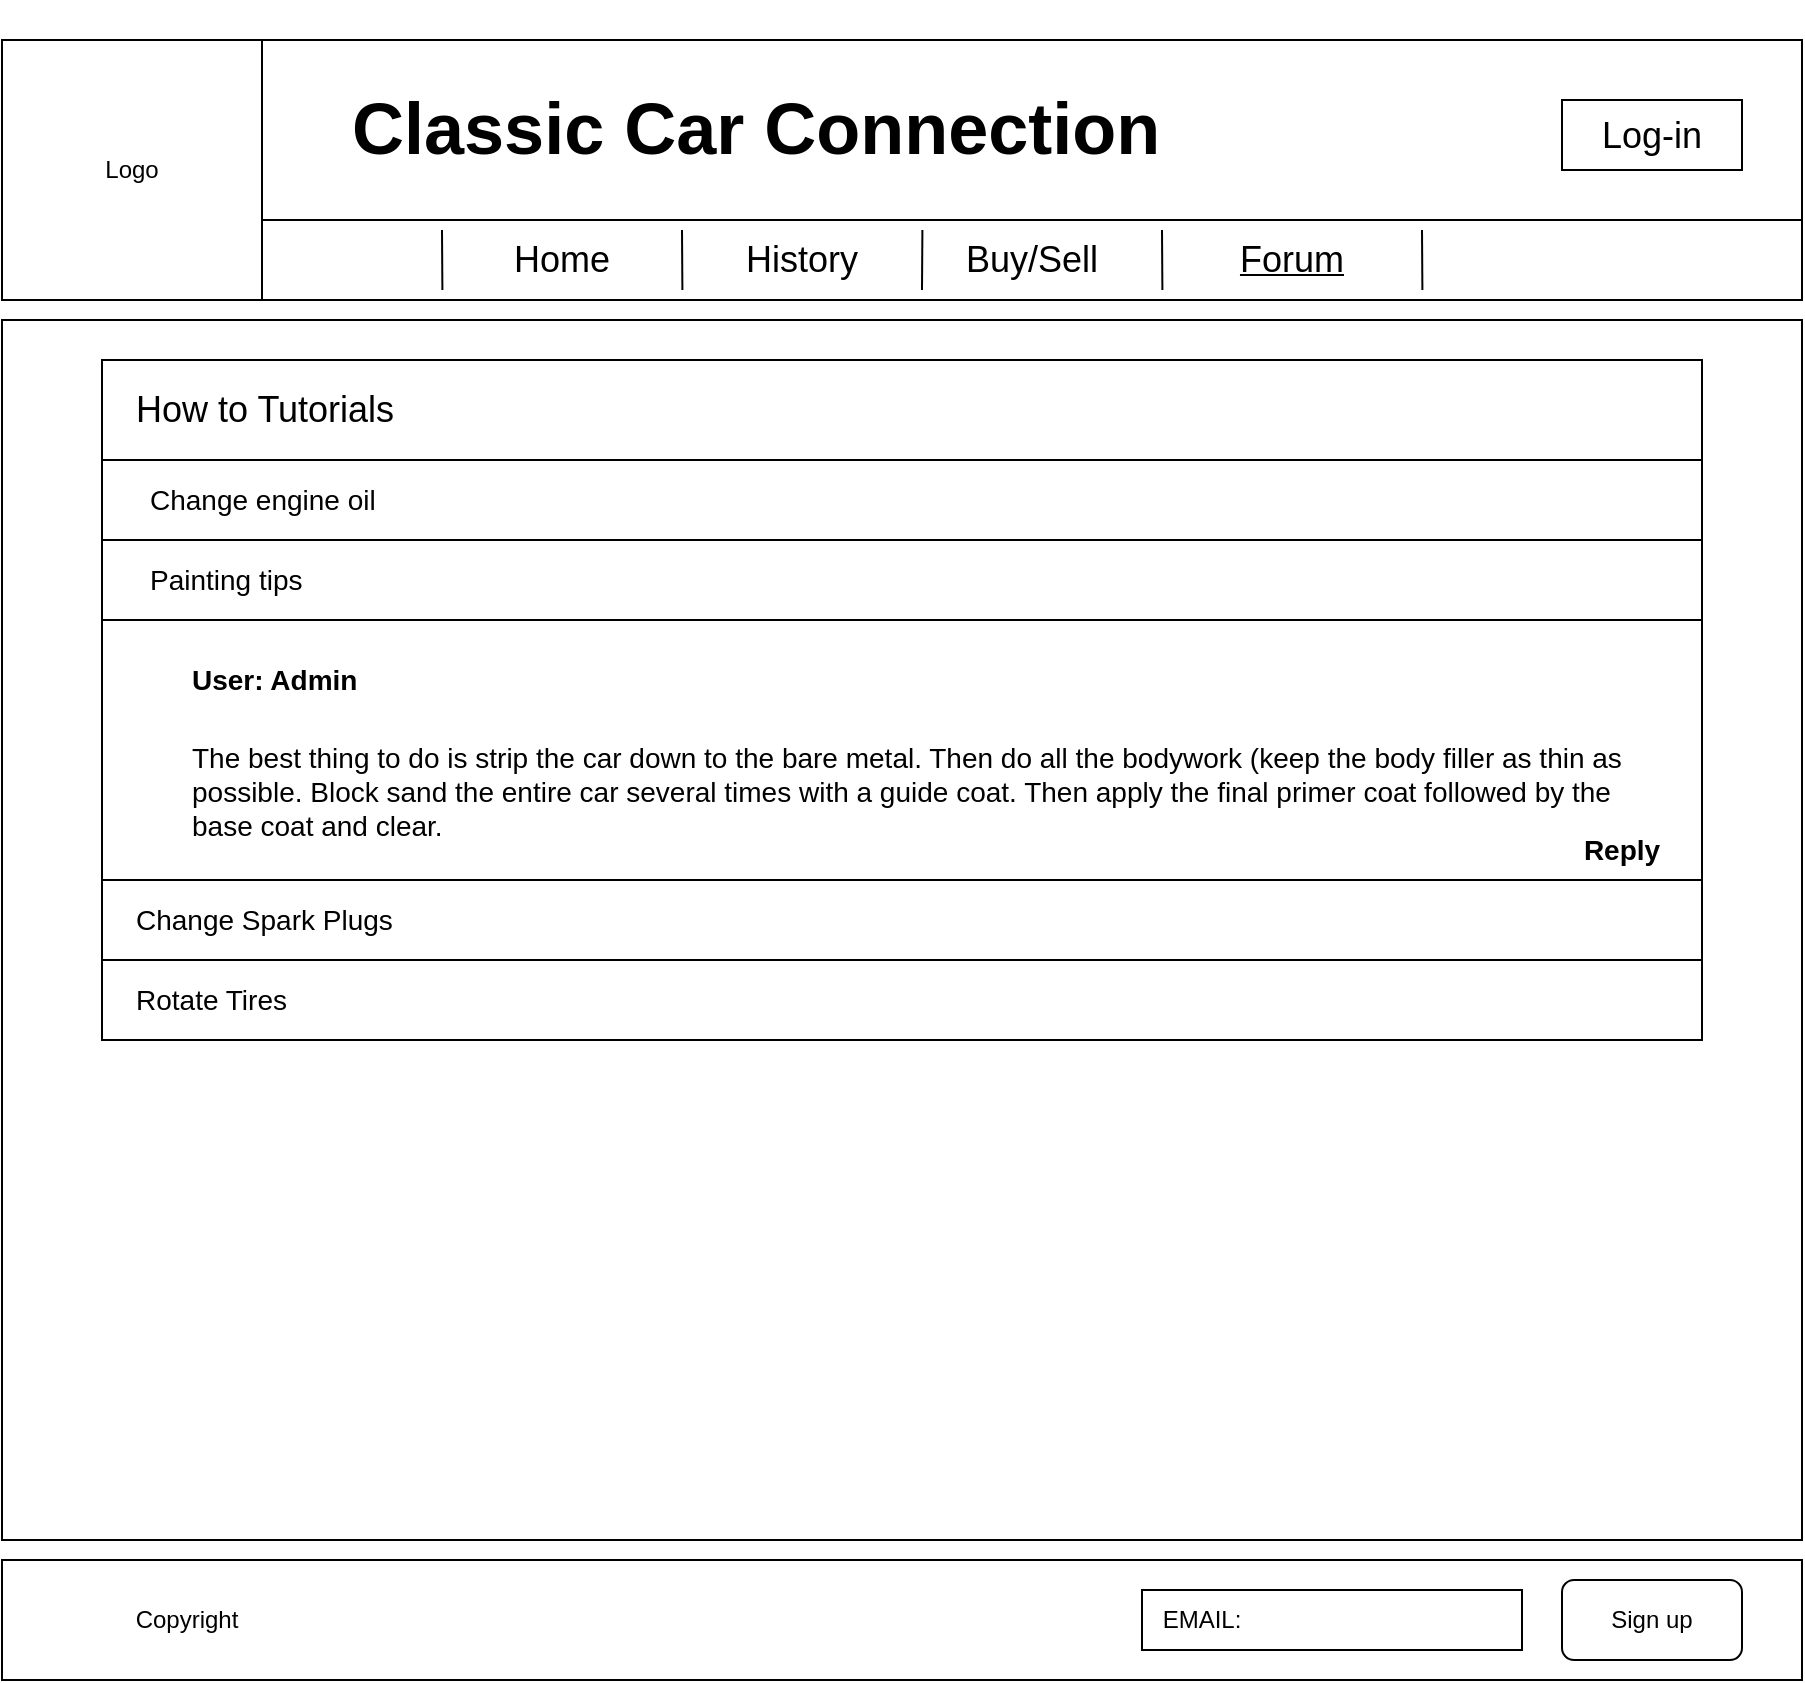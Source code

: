 <mxfile version="15.7.3" type="device"><diagram name="Page-1" id="2cc2dc42-3aac-f2a9-1cec-7a8b7cbee084"><mxGraphModel dx="1038" dy="1339" grid="1" gridSize="10" guides="1" tooltips="1" connect="1" arrows="1" fold="1" page="1" pageScale="1" pageWidth="1100" pageHeight="850" background="none" math="0" shadow="0"><root><mxCell id="0"/><mxCell id="1" parent="0"/><mxCell id="WqVAV-14SNkskrREujGX-28" value="" style="rounded=0;whiteSpace=wrap;html=1;fontSize=18;" parent="1" vertex="1"><mxGeometry x="10" y="-690" width="900" height="610" as="geometry"/></mxCell><mxCell id="WqVAV-14SNkskrREujGX-1" value="" style="rounded=0;whiteSpace=wrap;html=1;" parent="1" vertex="1"><mxGeometry x="10" y="-740" width="900" height="40" as="geometry"/></mxCell><mxCell id="WqVAV-14SNkskrREujGX-2" value="" style="rounded=0;whiteSpace=wrap;html=1;" parent="1" vertex="1"><mxGeometry x="10" y="-830" width="900" height="90" as="geometry"/></mxCell><mxCell id="WqVAV-14SNkskrREujGX-3" value="" style="whiteSpace=wrap;html=1;aspect=fixed;" parent="1" vertex="1"><mxGeometry x="10" y="-830" width="130" height="130" as="geometry"/></mxCell><mxCell id="WqVAV-14SNkskrREujGX-5" value="Logo" style="text;html=1;strokeColor=none;fillColor=none;align=center;verticalAlign=middle;whiteSpace=wrap;rounded=0;" parent="1" vertex="1"><mxGeometry x="45" y="-780" width="60" height="30" as="geometry"/></mxCell><mxCell id="WqVAV-14SNkskrREujGX-17" value="History" style="text;html=1;strokeColor=none;fillColor=none;align=center;verticalAlign=middle;whiteSpace=wrap;rounded=0;fontSize=18;" parent="1" vertex="1"><mxGeometry x="360" y="-735" width="100" height="30" as="geometry"/></mxCell><mxCell id="WqVAV-14SNkskrREujGX-18" value="Buy/Sell" style="text;html=1;strokeColor=none;fillColor=none;align=center;verticalAlign=middle;whiteSpace=wrap;rounded=0;fontSize=18;" parent="1" vertex="1"><mxGeometry x="470" y="-735" width="110" height="30" as="geometry"/></mxCell><mxCell id="WqVAV-14SNkskrREujGX-19" value="Home" style="text;html=1;strokeColor=none;fillColor=none;align=center;verticalAlign=middle;whiteSpace=wrap;rounded=0;fontSize=18;" parent="1" vertex="1"><mxGeometry x="240" y="-735" width="100" height="30" as="geometry"/></mxCell><mxCell id="WqVAV-14SNkskrREujGX-22" value="" style="endArrow=none;html=1;rounded=0;fontSize=18;exitX=0.378;exitY=0.875;exitDx=0;exitDy=0;exitPerimeter=0;" parent="1" source="WqVAV-14SNkskrREujGX-1" edge="1"><mxGeometry width="50" height="50" relative="1" as="geometry"><mxPoint x="300" y="-685" as="sourcePoint"/><mxPoint x="350" y="-735" as="targetPoint"/><Array as="points"/></mxGeometry></mxCell><mxCell id="WqVAV-14SNkskrREujGX-23" value="" style="endArrow=none;html=1;rounded=0;fontSize=18;exitX=0.378;exitY=0.875;exitDx=0;exitDy=0;exitPerimeter=0;entryX=0;entryY=1;entryDx=0;entryDy=0;" parent="1" target="WqVAV-14SNkskrREujGX-18" edge="1"><mxGeometry width="50" height="50" relative="1" as="geometry"><mxPoint x="470.2" y="-735" as="sourcePoint"/><mxPoint x="470" y="-710" as="targetPoint"/><Array as="points"/></mxGeometry></mxCell><mxCell id="WqVAV-14SNkskrREujGX-24" value="" style="endArrow=none;html=1;rounded=0;fontSize=18;exitX=0.378;exitY=0.875;exitDx=0;exitDy=0;exitPerimeter=0;" parent="1" edge="1"><mxGeometry width="50" height="50" relative="1" as="geometry"><mxPoint x="230.2" y="-705" as="sourcePoint"/><mxPoint x="230" y="-735" as="targetPoint"/><Array as="points"/></mxGeometry></mxCell><mxCell id="WqVAV-14SNkskrREujGX-25" value="" style="endArrow=none;html=1;rounded=0;fontSize=18;exitX=0.378;exitY=0.875;exitDx=0;exitDy=0;exitPerimeter=0;" parent="1" edge="1"><mxGeometry width="50" height="50" relative="1" as="geometry"><mxPoint x="590.2" y="-705" as="sourcePoint"/><mxPoint x="590" y="-735" as="targetPoint"/><Array as="points"/></mxGeometry></mxCell><mxCell id="WqVAV-14SNkskrREujGX-32" value="&lt;h1&gt;&lt;font style=&quot;font-size: 36px&quot;&gt;Classic Car Connection&lt;/font&gt;&lt;/h1&gt;" style="text;html=1;strokeColor=none;fillColor=none;spacing=5;spacingTop=-20;whiteSpace=wrap;overflow=hidden;rounded=0;fontSize=24;" parent="1" vertex="1"><mxGeometry x="180" y="-840" width="600" height="80" as="geometry"/></mxCell><mxCell id="WqVAV-14SNkskrREujGX-36" value="" style="rounded=0;whiteSpace=wrap;html=1;fontSize=18;" parent="1" vertex="1"><mxGeometry x="10" y="-70" width="900" height="60" as="geometry"/></mxCell><mxCell id="c9CSNo5MI59wLK1kXZgf-6" value="&lt;u&gt;Forum&lt;/u&gt;" style="text;html=1;strokeColor=none;fillColor=none;align=center;verticalAlign=middle;whiteSpace=wrap;rounded=0;fontSize=18;" parent="1" vertex="1"><mxGeometry x="600" y="-735" width="110" height="30" as="geometry"/></mxCell><mxCell id="c9CSNo5MI59wLK1kXZgf-7" value="" style="endArrow=none;html=1;rounded=0;fontSize=18;exitX=0.378;exitY=0.875;exitDx=0;exitDy=0;exitPerimeter=0;" parent="1" edge="1"><mxGeometry width="50" height="50" relative="1" as="geometry"><mxPoint x="720.2" y="-705" as="sourcePoint"/><mxPoint x="720" y="-735" as="targetPoint"/><Array as="points"/></mxGeometry></mxCell><mxCell id="c9CSNo5MI59wLK1kXZgf-45" value="" style="rounded=0;whiteSpace=wrap;html=1;fontSize=18;" parent="1" vertex="1"><mxGeometry x="790" y="-800" width="90" height="35" as="geometry"/></mxCell><mxCell id="c9CSNo5MI59wLK1kXZgf-39" value="Log-in" style="text;html=1;strokeColor=none;fillColor=none;align=center;verticalAlign=middle;whiteSpace=wrap;rounded=0;fontSize=18;" parent="1" vertex="1"><mxGeometry x="790" y="-797.5" width="90" height="30" as="geometry"/></mxCell><mxCell id="a_HMki62IAwMK6l8Lb-S-2" value="Copyright" style="text;html=1;strokeColor=none;fillColor=none;align=center;verticalAlign=middle;whiteSpace=wrap;rounded=0;" parent="1" vertex="1"><mxGeometry x="35" y="-55" width="135" height="30" as="geometry"/></mxCell><mxCell id="a_HMki62IAwMK6l8Lb-S-3" value="" style="rounded=0;whiteSpace=wrap;html=1;" parent="1" vertex="1"><mxGeometry x="580" y="-55" width="190" height="30" as="geometry"/></mxCell><mxCell id="a_HMki62IAwMK6l8Lb-S-4" value="EMAIL:" style="text;html=1;strokeColor=none;fillColor=none;align=center;verticalAlign=middle;whiteSpace=wrap;rounded=0;" parent="1" vertex="1"><mxGeometry x="580" y="-55" width="60" height="30" as="geometry"/></mxCell><mxCell id="a_HMki62IAwMK6l8Lb-S-5" value="" style="rounded=1;whiteSpace=wrap;html=1;" parent="1" vertex="1"><mxGeometry x="790" y="-60" width="90" height="40" as="geometry"/></mxCell><mxCell id="a_HMki62IAwMK6l8Lb-S-6" value="Sign up" style="text;html=1;strokeColor=none;fillColor=none;align=center;verticalAlign=middle;whiteSpace=wrap;rounded=0;" parent="1" vertex="1"><mxGeometry x="805" y="-55" width="60" height="30" as="geometry"/></mxCell><mxCell id="fPSBwreMxw4EQ-ztazpq-3" value="" style="rounded=0;whiteSpace=wrap;html=1;" vertex="1" parent="1"><mxGeometry x="60" y="-670" width="800" height="50" as="geometry"/></mxCell><mxCell id="fPSBwreMxw4EQ-ztazpq-12" value="" style="rounded=0;whiteSpace=wrap;html=1;align=left;" vertex="1" parent="1"><mxGeometry x="60" y="-540" width="800" height="130" as="geometry"/></mxCell><mxCell id="fPSBwreMxw4EQ-ztazpq-15" value="" style="rounded=0;whiteSpace=wrap;html=1;align=left;" vertex="1" parent="1"><mxGeometry x="60" y="-620" width="800" height="40" as="geometry"/></mxCell><mxCell id="fPSBwreMxw4EQ-ztazpq-16" value="&lt;span style=&quot;font-size: 18px&quot;&gt;How to Tutorials&lt;/span&gt;" style="text;html=1;strokeColor=none;fillColor=none;align=left;verticalAlign=middle;whiteSpace=wrap;rounded=0;" vertex="1" parent="1"><mxGeometry x="75" y="-660" width="780" height="30" as="geometry"/></mxCell><mxCell id="fPSBwreMxw4EQ-ztazpq-17" value="&lt;span style=&quot;font-size: 14px&quot;&gt;Change engine oil&lt;/span&gt;" style="text;html=1;strokeColor=none;fillColor=none;align=left;verticalAlign=middle;whiteSpace=wrap;rounded=0;" vertex="1" parent="1"><mxGeometry x="81.75" y="-615" width="756.5" height="30" as="geometry"/></mxCell><mxCell id="fPSBwreMxw4EQ-ztazpq-18" value="" style="rounded=0;whiteSpace=wrap;html=1;align=left;" vertex="1" parent="1"><mxGeometry x="60" y="-580" width="800" height="40" as="geometry"/></mxCell><mxCell id="fPSBwreMxw4EQ-ztazpq-19" value="&lt;span style=&quot;font-size: 14px&quot;&gt;Painting tips&lt;/span&gt;" style="text;html=1;strokeColor=none;fillColor=none;align=left;verticalAlign=middle;whiteSpace=wrap;rounded=0;" vertex="1" parent="1"><mxGeometry x="81.75" y="-575" width="756.5" height="30" as="geometry"/></mxCell><mxCell id="fPSBwreMxw4EQ-ztazpq-20" value="&lt;h1&gt;&lt;font style=&quot;font-size: 14px&quot;&gt;User: Admin&lt;/font&gt;&lt;/h1&gt;&lt;p&gt;The best thing to do is strip the car down to the bare metal. Then do all the bodywork (keep the body filler as thin as possible. Block sand the entire car several times with a guide coat. Then apply the final primer coat followed by the base coat and clear.&amp;nbsp;&lt;/p&gt;" style="text;html=1;strokeColor=none;fillColor=none;spacing=5;spacingTop=-20;whiteSpace=wrap;overflow=hidden;rounded=0;fontSize=14;align=left;" vertex="1" parent="1"><mxGeometry x="100" y="-540" width="730" height="110" as="geometry"/></mxCell><mxCell id="fPSBwreMxw4EQ-ztazpq-21" value="&lt;b&gt;Reply&lt;/b&gt;" style="text;html=1;strokeColor=none;fillColor=none;align=center;verticalAlign=middle;whiteSpace=wrap;rounded=0;fontSize=14;" vertex="1" parent="1"><mxGeometry x="790" y="-440" width="60" height="30" as="geometry"/></mxCell><mxCell id="fPSBwreMxw4EQ-ztazpq-22" value="" style="rounded=0;whiteSpace=wrap;html=1;align=left;" vertex="1" parent="1"><mxGeometry x="60" y="-410" width="800" height="40" as="geometry"/></mxCell><mxCell id="fPSBwreMxw4EQ-ztazpq-23" value="&lt;span style=&quot;font-size: 14px&quot;&gt;Change Spark Plugs&lt;/span&gt;" style="text;html=1;strokeColor=none;fillColor=none;align=left;verticalAlign=middle;whiteSpace=wrap;rounded=0;" vertex="1" parent="1"><mxGeometry x="75" y="-405" width="756.5" height="30" as="geometry"/></mxCell><mxCell id="fPSBwreMxw4EQ-ztazpq-24" value="" style="rounded=0;whiteSpace=wrap;html=1;align=left;" vertex="1" parent="1"><mxGeometry x="60" y="-370" width="800" height="40" as="geometry"/></mxCell><mxCell id="fPSBwreMxw4EQ-ztazpq-25" value="&lt;span style=&quot;font-size: 14px&quot;&gt;Rotate Tires&lt;/span&gt;" style="text;html=1;strokeColor=none;fillColor=none;align=left;verticalAlign=middle;whiteSpace=wrap;rounded=0;" vertex="1" parent="1"><mxGeometry x="75" y="-365" width="756.5" height="30" as="geometry"/></mxCell></root></mxGraphModel></diagram></mxfile>